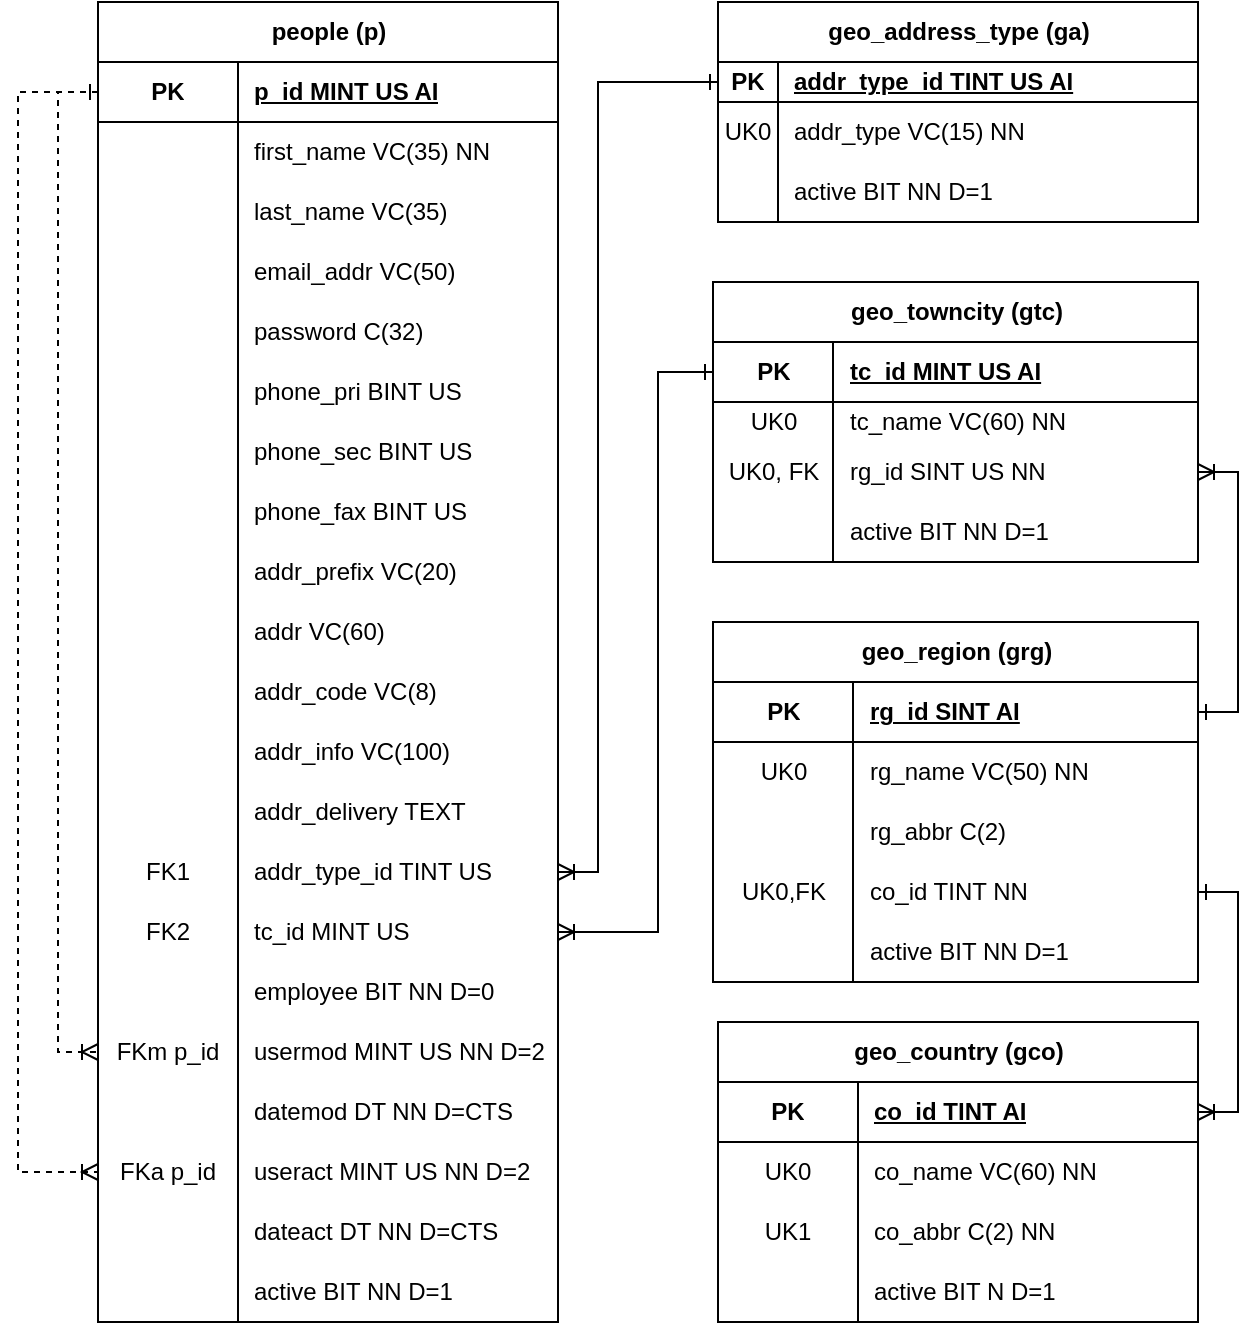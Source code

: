 <mxfile version="24.7.17">
  <diagram id="R2lEEEUBdFMjLlhIrx00" name="Page-1">
    <mxGraphModel dx="673" dy="864" grid="1" gridSize="10" guides="1" tooltips="1" connect="1" arrows="1" fold="1" page="1" pageScale="1" pageWidth="850" pageHeight="1100" math="0" shadow="0" extFonts="Permanent Marker^https://fonts.googleapis.com/css?family=Permanent+Marker">
      <root>
        <mxCell id="0" />
        <mxCell id="1" parent="0" />
        <mxCell id="ggoq90AfKjUoNDVtn0KE-1" value="people (p)" style="shape=table;startSize=30;container=1;collapsible=1;childLayout=tableLayout;fixedRows=1;rowLines=0;fontStyle=1;align=center;resizeLast=1;html=1;" parent="1" vertex="1">
          <mxGeometry x="170" y="120" width="230" height="660" as="geometry" />
        </mxCell>
        <mxCell id="ggoq90AfKjUoNDVtn0KE-2" value="" style="shape=tableRow;horizontal=0;startSize=0;swimlaneHead=0;swimlaneBody=0;fillColor=none;collapsible=0;dropTarget=0;points=[[0,0.5],[1,0.5]];portConstraint=eastwest;top=0;left=0;right=0;bottom=1;" parent="ggoq90AfKjUoNDVtn0KE-1" vertex="1">
          <mxGeometry y="30" width="230" height="30" as="geometry" />
        </mxCell>
        <mxCell id="ggoq90AfKjUoNDVtn0KE-3" value="PK" style="shape=partialRectangle;connectable=0;fillColor=none;top=0;left=0;bottom=0;right=0;fontStyle=1;overflow=hidden;whiteSpace=wrap;html=1;" parent="ggoq90AfKjUoNDVtn0KE-2" vertex="1">
          <mxGeometry width="70" height="30" as="geometry">
            <mxRectangle width="70" height="30" as="alternateBounds" />
          </mxGeometry>
        </mxCell>
        <mxCell id="ggoq90AfKjUoNDVtn0KE-4" value="p_id MINT US AI" style="shape=partialRectangle;connectable=0;fillColor=none;top=0;left=0;bottom=0;right=0;align=left;spacingLeft=6;fontStyle=5;overflow=hidden;whiteSpace=wrap;html=1;" parent="ggoq90AfKjUoNDVtn0KE-2" vertex="1">
          <mxGeometry x="70" width="160" height="30" as="geometry">
            <mxRectangle width="160" height="30" as="alternateBounds" />
          </mxGeometry>
        </mxCell>
        <mxCell id="ggoq90AfKjUoNDVtn0KE-5" value="" style="shape=tableRow;horizontal=0;startSize=0;swimlaneHead=0;swimlaneBody=0;fillColor=none;collapsible=0;dropTarget=0;points=[[0,0.5],[1,0.5]];portConstraint=eastwest;top=0;left=0;right=0;bottom=0;" parent="ggoq90AfKjUoNDVtn0KE-1" vertex="1">
          <mxGeometry y="60" width="230" height="30" as="geometry" />
        </mxCell>
        <mxCell id="ggoq90AfKjUoNDVtn0KE-6" value="" style="shape=partialRectangle;connectable=0;fillColor=none;top=0;left=0;bottom=0;right=0;editable=1;overflow=hidden;whiteSpace=wrap;html=1;" parent="ggoq90AfKjUoNDVtn0KE-5" vertex="1">
          <mxGeometry width="70" height="30" as="geometry">
            <mxRectangle width="70" height="30" as="alternateBounds" />
          </mxGeometry>
        </mxCell>
        <mxCell id="ggoq90AfKjUoNDVtn0KE-7" value="first_name VC(35) NN" style="shape=partialRectangle;connectable=0;fillColor=none;top=0;left=0;bottom=0;right=0;align=left;spacingLeft=6;overflow=hidden;whiteSpace=wrap;html=1;" parent="ggoq90AfKjUoNDVtn0KE-5" vertex="1">
          <mxGeometry x="70" width="160" height="30" as="geometry">
            <mxRectangle width="160" height="30" as="alternateBounds" />
          </mxGeometry>
        </mxCell>
        <mxCell id="ggoq90AfKjUoNDVtn0KE-8" value="" style="shape=tableRow;horizontal=0;startSize=0;swimlaneHead=0;swimlaneBody=0;fillColor=none;collapsible=0;dropTarget=0;points=[[0,0.5],[1,0.5]];portConstraint=eastwest;top=0;left=0;right=0;bottom=0;" parent="ggoq90AfKjUoNDVtn0KE-1" vertex="1">
          <mxGeometry y="90" width="230" height="30" as="geometry" />
        </mxCell>
        <mxCell id="ggoq90AfKjUoNDVtn0KE-9" value="" style="shape=partialRectangle;connectable=0;fillColor=none;top=0;left=0;bottom=0;right=0;editable=1;overflow=hidden;whiteSpace=wrap;html=1;" parent="ggoq90AfKjUoNDVtn0KE-8" vertex="1">
          <mxGeometry width="70" height="30" as="geometry">
            <mxRectangle width="70" height="30" as="alternateBounds" />
          </mxGeometry>
        </mxCell>
        <mxCell id="ggoq90AfKjUoNDVtn0KE-10" value="last_name VC(35)" style="shape=partialRectangle;connectable=0;fillColor=none;top=0;left=0;bottom=0;right=0;align=left;spacingLeft=6;overflow=hidden;whiteSpace=wrap;html=1;" parent="ggoq90AfKjUoNDVtn0KE-8" vertex="1">
          <mxGeometry x="70" width="160" height="30" as="geometry">
            <mxRectangle width="160" height="30" as="alternateBounds" />
          </mxGeometry>
        </mxCell>
        <mxCell id="ggoq90AfKjUoNDVtn0KE-14" value="" style="shape=tableRow;horizontal=0;startSize=0;swimlaneHead=0;swimlaneBody=0;fillColor=none;collapsible=0;dropTarget=0;points=[[0,0.5],[1,0.5]];portConstraint=eastwest;top=0;left=0;right=0;bottom=0;" parent="ggoq90AfKjUoNDVtn0KE-1" vertex="1">
          <mxGeometry y="120" width="230" height="30" as="geometry" />
        </mxCell>
        <mxCell id="ggoq90AfKjUoNDVtn0KE-15" value="" style="shape=partialRectangle;connectable=0;fillColor=none;top=0;left=0;bottom=0;right=0;editable=1;overflow=hidden;whiteSpace=wrap;html=1;" parent="ggoq90AfKjUoNDVtn0KE-14" vertex="1">
          <mxGeometry width="70" height="30" as="geometry">
            <mxRectangle width="70" height="30" as="alternateBounds" />
          </mxGeometry>
        </mxCell>
        <mxCell id="ggoq90AfKjUoNDVtn0KE-16" value="email_addr VC(50)" style="shape=partialRectangle;connectable=0;fillColor=none;top=0;left=0;bottom=0;right=0;align=left;spacingLeft=6;overflow=hidden;whiteSpace=wrap;html=1;" parent="ggoq90AfKjUoNDVtn0KE-14" vertex="1">
          <mxGeometry x="70" width="160" height="30" as="geometry">
            <mxRectangle width="160" height="30" as="alternateBounds" />
          </mxGeometry>
        </mxCell>
        <mxCell id="ggoq90AfKjUoNDVtn0KE-17" value="" style="shape=tableRow;horizontal=0;startSize=0;swimlaneHead=0;swimlaneBody=0;fillColor=none;collapsible=0;dropTarget=0;points=[[0,0.5],[1,0.5]];portConstraint=eastwest;top=0;left=0;right=0;bottom=0;" parent="ggoq90AfKjUoNDVtn0KE-1" vertex="1">
          <mxGeometry y="150" width="230" height="30" as="geometry" />
        </mxCell>
        <mxCell id="ggoq90AfKjUoNDVtn0KE-18" value="" style="shape=partialRectangle;connectable=0;fillColor=none;top=0;left=0;bottom=0;right=0;editable=1;overflow=hidden;whiteSpace=wrap;html=1;" parent="ggoq90AfKjUoNDVtn0KE-17" vertex="1">
          <mxGeometry width="70" height="30" as="geometry">
            <mxRectangle width="70" height="30" as="alternateBounds" />
          </mxGeometry>
        </mxCell>
        <mxCell id="ggoq90AfKjUoNDVtn0KE-19" value="password C(32)" style="shape=partialRectangle;connectable=0;fillColor=none;top=0;left=0;bottom=0;right=0;align=left;spacingLeft=6;overflow=hidden;whiteSpace=wrap;html=1;" parent="ggoq90AfKjUoNDVtn0KE-17" vertex="1">
          <mxGeometry x="70" width="160" height="30" as="geometry">
            <mxRectangle width="160" height="30" as="alternateBounds" />
          </mxGeometry>
        </mxCell>
        <mxCell id="ggoq90AfKjUoNDVtn0KE-20" value="" style="shape=tableRow;horizontal=0;startSize=0;swimlaneHead=0;swimlaneBody=0;fillColor=none;collapsible=0;dropTarget=0;points=[[0,0.5],[1,0.5]];portConstraint=eastwest;top=0;left=0;right=0;bottom=0;" parent="ggoq90AfKjUoNDVtn0KE-1" vertex="1">
          <mxGeometry y="180" width="230" height="30" as="geometry" />
        </mxCell>
        <mxCell id="ggoq90AfKjUoNDVtn0KE-21" value="" style="shape=partialRectangle;connectable=0;fillColor=none;top=0;left=0;bottom=0;right=0;editable=1;overflow=hidden;whiteSpace=wrap;html=1;" parent="ggoq90AfKjUoNDVtn0KE-20" vertex="1">
          <mxGeometry width="70" height="30" as="geometry">
            <mxRectangle width="70" height="30" as="alternateBounds" />
          </mxGeometry>
        </mxCell>
        <mxCell id="ggoq90AfKjUoNDVtn0KE-22" value="phone_pri BINT US" style="shape=partialRectangle;connectable=0;fillColor=none;top=0;left=0;bottom=0;right=0;align=left;spacingLeft=6;overflow=hidden;whiteSpace=wrap;html=1;" parent="ggoq90AfKjUoNDVtn0KE-20" vertex="1">
          <mxGeometry x="70" width="160" height="30" as="geometry">
            <mxRectangle width="160" height="30" as="alternateBounds" />
          </mxGeometry>
        </mxCell>
        <mxCell id="ggoq90AfKjUoNDVtn0KE-23" value="" style="shape=tableRow;horizontal=0;startSize=0;swimlaneHead=0;swimlaneBody=0;fillColor=none;collapsible=0;dropTarget=0;points=[[0,0.5],[1,0.5]];portConstraint=eastwest;top=0;left=0;right=0;bottom=0;" parent="ggoq90AfKjUoNDVtn0KE-1" vertex="1">
          <mxGeometry y="210" width="230" height="30" as="geometry" />
        </mxCell>
        <mxCell id="ggoq90AfKjUoNDVtn0KE-24" value="" style="shape=partialRectangle;connectable=0;fillColor=none;top=0;left=0;bottom=0;right=0;editable=1;overflow=hidden;whiteSpace=wrap;html=1;" parent="ggoq90AfKjUoNDVtn0KE-23" vertex="1">
          <mxGeometry width="70" height="30" as="geometry">
            <mxRectangle width="70" height="30" as="alternateBounds" />
          </mxGeometry>
        </mxCell>
        <mxCell id="ggoq90AfKjUoNDVtn0KE-25" value="phone_sec BINT US" style="shape=partialRectangle;connectable=0;fillColor=none;top=0;left=0;bottom=0;right=0;align=left;spacingLeft=6;overflow=hidden;whiteSpace=wrap;html=1;" parent="ggoq90AfKjUoNDVtn0KE-23" vertex="1">
          <mxGeometry x="70" width="160" height="30" as="geometry">
            <mxRectangle width="160" height="30" as="alternateBounds" />
          </mxGeometry>
        </mxCell>
        <mxCell id="ggoq90AfKjUoNDVtn0KE-26" value="" style="shape=tableRow;horizontal=0;startSize=0;swimlaneHead=0;swimlaneBody=0;fillColor=none;collapsible=0;dropTarget=0;points=[[0,0.5],[1,0.5]];portConstraint=eastwest;top=0;left=0;right=0;bottom=0;" parent="ggoq90AfKjUoNDVtn0KE-1" vertex="1">
          <mxGeometry y="240" width="230" height="30" as="geometry" />
        </mxCell>
        <mxCell id="ggoq90AfKjUoNDVtn0KE-27" value="" style="shape=partialRectangle;connectable=0;fillColor=none;top=0;left=0;bottom=0;right=0;editable=1;overflow=hidden;whiteSpace=wrap;html=1;" parent="ggoq90AfKjUoNDVtn0KE-26" vertex="1">
          <mxGeometry width="70" height="30" as="geometry">
            <mxRectangle width="70" height="30" as="alternateBounds" />
          </mxGeometry>
        </mxCell>
        <mxCell id="ggoq90AfKjUoNDVtn0KE-28" value="phone_fax BINT US" style="shape=partialRectangle;connectable=0;fillColor=none;top=0;left=0;bottom=0;right=0;align=left;spacingLeft=6;overflow=hidden;whiteSpace=wrap;html=1;" parent="ggoq90AfKjUoNDVtn0KE-26" vertex="1">
          <mxGeometry x="70" width="160" height="30" as="geometry">
            <mxRectangle width="160" height="30" as="alternateBounds" />
          </mxGeometry>
        </mxCell>
        <mxCell id="ggoq90AfKjUoNDVtn0KE-29" value="" style="shape=tableRow;horizontal=0;startSize=0;swimlaneHead=0;swimlaneBody=0;fillColor=none;collapsible=0;dropTarget=0;points=[[0,0.5],[1,0.5]];portConstraint=eastwest;top=0;left=0;right=0;bottom=0;" parent="ggoq90AfKjUoNDVtn0KE-1" vertex="1">
          <mxGeometry y="270" width="230" height="30" as="geometry" />
        </mxCell>
        <mxCell id="ggoq90AfKjUoNDVtn0KE-30" value="" style="shape=partialRectangle;connectable=0;fillColor=none;top=0;left=0;bottom=0;right=0;editable=1;overflow=hidden;whiteSpace=wrap;html=1;" parent="ggoq90AfKjUoNDVtn0KE-29" vertex="1">
          <mxGeometry width="70" height="30" as="geometry">
            <mxRectangle width="70" height="30" as="alternateBounds" />
          </mxGeometry>
        </mxCell>
        <mxCell id="ggoq90AfKjUoNDVtn0KE-31" value="addr_prefix VC(20)" style="shape=partialRectangle;connectable=0;fillColor=none;top=0;left=0;bottom=0;right=0;align=left;spacingLeft=6;overflow=hidden;whiteSpace=wrap;html=1;" parent="ggoq90AfKjUoNDVtn0KE-29" vertex="1">
          <mxGeometry x="70" width="160" height="30" as="geometry">
            <mxRectangle width="160" height="30" as="alternateBounds" />
          </mxGeometry>
        </mxCell>
        <mxCell id="ggoq90AfKjUoNDVtn0KE-32" value="" style="shape=tableRow;horizontal=0;startSize=0;swimlaneHead=0;swimlaneBody=0;fillColor=none;collapsible=0;dropTarget=0;points=[[0,0.5],[1,0.5]];portConstraint=eastwest;top=0;left=0;right=0;bottom=0;" parent="ggoq90AfKjUoNDVtn0KE-1" vertex="1">
          <mxGeometry y="300" width="230" height="30" as="geometry" />
        </mxCell>
        <mxCell id="ggoq90AfKjUoNDVtn0KE-33" value="" style="shape=partialRectangle;connectable=0;fillColor=none;top=0;left=0;bottom=0;right=0;editable=1;overflow=hidden;whiteSpace=wrap;html=1;" parent="ggoq90AfKjUoNDVtn0KE-32" vertex="1">
          <mxGeometry width="70" height="30" as="geometry">
            <mxRectangle width="70" height="30" as="alternateBounds" />
          </mxGeometry>
        </mxCell>
        <mxCell id="ggoq90AfKjUoNDVtn0KE-34" value="addr VC(60)" style="shape=partialRectangle;connectable=0;fillColor=none;top=0;left=0;bottom=0;right=0;align=left;spacingLeft=6;overflow=hidden;whiteSpace=wrap;html=1;" parent="ggoq90AfKjUoNDVtn0KE-32" vertex="1">
          <mxGeometry x="70" width="160" height="30" as="geometry">
            <mxRectangle width="160" height="30" as="alternateBounds" />
          </mxGeometry>
        </mxCell>
        <mxCell id="ggoq90AfKjUoNDVtn0KE-35" value="" style="shape=tableRow;horizontal=0;startSize=0;swimlaneHead=0;swimlaneBody=0;fillColor=none;collapsible=0;dropTarget=0;points=[[0,0.5],[1,0.5]];portConstraint=eastwest;top=0;left=0;right=0;bottom=0;" parent="ggoq90AfKjUoNDVtn0KE-1" vertex="1">
          <mxGeometry y="330" width="230" height="30" as="geometry" />
        </mxCell>
        <mxCell id="ggoq90AfKjUoNDVtn0KE-36" value="" style="shape=partialRectangle;connectable=0;fillColor=none;top=0;left=0;bottom=0;right=0;editable=1;overflow=hidden;whiteSpace=wrap;html=1;" parent="ggoq90AfKjUoNDVtn0KE-35" vertex="1">
          <mxGeometry width="70" height="30" as="geometry">
            <mxRectangle width="70" height="30" as="alternateBounds" />
          </mxGeometry>
        </mxCell>
        <mxCell id="ggoq90AfKjUoNDVtn0KE-37" value="addr_code VC(8)" style="shape=partialRectangle;connectable=0;fillColor=none;top=0;left=0;bottom=0;right=0;align=left;spacingLeft=6;overflow=hidden;whiteSpace=wrap;html=1;" parent="ggoq90AfKjUoNDVtn0KE-35" vertex="1">
          <mxGeometry x="70" width="160" height="30" as="geometry">
            <mxRectangle width="160" height="30" as="alternateBounds" />
          </mxGeometry>
        </mxCell>
        <mxCell id="ggoq90AfKjUoNDVtn0KE-38" value="" style="shape=tableRow;horizontal=0;startSize=0;swimlaneHead=0;swimlaneBody=0;fillColor=none;collapsible=0;dropTarget=0;points=[[0,0.5],[1,0.5]];portConstraint=eastwest;top=0;left=0;right=0;bottom=0;" parent="ggoq90AfKjUoNDVtn0KE-1" vertex="1">
          <mxGeometry y="360" width="230" height="30" as="geometry" />
        </mxCell>
        <mxCell id="ggoq90AfKjUoNDVtn0KE-39" value="" style="shape=partialRectangle;connectable=0;fillColor=none;top=0;left=0;bottom=0;right=0;editable=1;overflow=hidden;whiteSpace=wrap;html=1;" parent="ggoq90AfKjUoNDVtn0KE-38" vertex="1">
          <mxGeometry width="70" height="30" as="geometry">
            <mxRectangle width="70" height="30" as="alternateBounds" />
          </mxGeometry>
        </mxCell>
        <mxCell id="ggoq90AfKjUoNDVtn0KE-40" value="addr_info VC(100)" style="shape=partialRectangle;connectable=0;fillColor=none;top=0;left=0;bottom=0;right=0;align=left;spacingLeft=6;overflow=hidden;whiteSpace=wrap;html=1;" parent="ggoq90AfKjUoNDVtn0KE-38" vertex="1">
          <mxGeometry x="70" width="160" height="30" as="geometry">
            <mxRectangle width="160" height="30" as="alternateBounds" />
          </mxGeometry>
        </mxCell>
        <mxCell id="ggoq90AfKjUoNDVtn0KE-41" value="" style="shape=tableRow;horizontal=0;startSize=0;swimlaneHead=0;swimlaneBody=0;fillColor=none;collapsible=0;dropTarget=0;points=[[0,0.5],[1,0.5]];portConstraint=eastwest;top=0;left=0;right=0;bottom=0;" parent="ggoq90AfKjUoNDVtn0KE-1" vertex="1">
          <mxGeometry y="390" width="230" height="30" as="geometry" />
        </mxCell>
        <mxCell id="ggoq90AfKjUoNDVtn0KE-42" value="" style="shape=partialRectangle;connectable=0;fillColor=none;top=0;left=0;bottom=0;right=0;editable=1;overflow=hidden;whiteSpace=wrap;html=1;" parent="ggoq90AfKjUoNDVtn0KE-41" vertex="1">
          <mxGeometry width="70" height="30" as="geometry">
            <mxRectangle width="70" height="30" as="alternateBounds" />
          </mxGeometry>
        </mxCell>
        <mxCell id="ggoq90AfKjUoNDVtn0KE-43" value="addr_delivery TEXT" style="shape=partialRectangle;connectable=0;fillColor=none;top=0;left=0;bottom=0;right=0;align=left;spacingLeft=6;overflow=hidden;whiteSpace=wrap;html=1;" parent="ggoq90AfKjUoNDVtn0KE-41" vertex="1">
          <mxGeometry x="70" width="160" height="30" as="geometry">
            <mxRectangle width="160" height="30" as="alternateBounds" />
          </mxGeometry>
        </mxCell>
        <mxCell id="ggoq90AfKjUoNDVtn0KE-44" value="" style="shape=tableRow;horizontal=0;startSize=0;swimlaneHead=0;swimlaneBody=0;fillColor=none;collapsible=0;dropTarget=0;points=[[0,0.5],[1,0.5]];portConstraint=eastwest;top=0;left=0;right=0;bottom=0;" parent="ggoq90AfKjUoNDVtn0KE-1" vertex="1">
          <mxGeometry y="420" width="230" height="30" as="geometry" />
        </mxCell>
        <mxCell id="ggoq90AfKjUoNDVtn0KE-45" value="FK1" style="shape=partialRectangle;connectable=0;fillColor=none;top=0;left=0;bottom=0;right=0;editable=1;overflow=hidden;whiteSpace=wrap;html=1;" parent="ggoq90AfKjUoNDVtn0KE-44" vertex="1">
          <mxGeometry width="70" height="30" as="geometry">
            <mxRectangle width="70" height="30" as="alternateBounds" />
          </mxGeometry>
        </mxCell>
        <mxCell id="ggoq90AfKjUoNDVtn0KE-46" value="addr_type_id TINT US" style="shape=partialRectangle;connectable=0;fillColor=none;top=0;left=0;bottom=0;right=0;align=left;spacingLeft=6;overflow=hidden;whiteSpace=wrap;html=1;" parent="ggoq90AfKjUoNDVtn0KE-44" vertex="1">
          <mxGeometry x="70" width="160" height="30" as="geometry">
            <mxRectangle width="160" height="30" as="alternateBounds" />
          </mxGeometry>
        </mxCell>
        <mxCell id="ggoq90AfKjUoNDVtn0KE-47" value="" style="shape=tableRow;horizontal=0;startSize=0;swimlaneHead=0;swimlaneBody=0;fillColor=none;collapsible=0;dropTarget=0;points=[[0,0.5],[1,0.5]];portConstraint=eastwest;top=0;left=0;right=0;bottom=0;" parent="ggoq90AfKjUoNDVtn0KE-1" vertex="1">
          <mxGeometry y="450" width="230" height="30" as="geometry" />
        </mxCell>
        <mxCell id="ggoq90AfKjUoNDVtn0KE-48" value="FK2" style="shape=partialRectangle;connectable=0;fillColor=none;top=0;left=0;bottom=0;right=0;editable=1;overflow=hidden;whiteSpace=wrap;html=1;" parent="ggoq90AfKjUoNDVtn0KE-47" vertex="1">
          <mxGeometry width="70" height="30" as="geometry">
            <mxRectangle width="70" height="30" as="alternateBounds" />
          </mxGeometry>
        </mxCell>
        <mxCell id="ggoq90AfKjUoNDVtn0KE-49" value="tc_id MINT US" style="shape=partialRectangle;connectable=0;fillColor=none;top=0;left=0;bottom=0;right=0;align=left;spacingLeft=6;overflow=hidden;whiteSpace=wrap;html=1;" parent="ggoq90AfKjUoNDVtn0KE-47" vertex="1">
          <mxGeometry x="70" width="160" height="30" as="geometry">
            <mxRectangle width="160" height="30" as="alternateBounds" />
          </mxGeometry>
        </mxCell>
        <mxCell id="ggoq90AfKjUoNDVtn0KE-232" value="" style="shape=tableRow;horizontal=0;startSize=0;swimlaneHead=0;swimlaneBody=0;fillColor=none;collapsible=0;dropTarget=0;points=[[0,0.5],[1,0.5]];portConstraint=eastwest;top=0;left=0;right=0;bottom=0;" parent="ggoq90AfKjUoNDVtn0KE-1" vertex="1">
          <mxGeometry y="480" width="230" height="30" as="geometry" />
        </mxCell>
        <mxCell id="ggoq90AfKjUoNDVtn0KE-233" value="" style="shape=partialRectangle;connectable=0;fillColor=none;top=0;left=0;bottom=0;right=0;editable=1;overflow=hidden;whiteSpace=wrap;html=1;" parent="ggoq90AfKjUoNDVtn0KE-232" vertex="1">
          <mxGeometry width="70" height="30" as="geometry">
            <mxRectangle width="70" height="30" as="alternateBounds" />
          </mxGeometry>
        </mxCell>
        <mxCell id="ggoq90AfKjUoNDVtn0KE-234" value="employee BIT NN D=0" style="shape=partialRectangle;connectable=0;fillColor=none;top=0;left=0;bottom=0;right=0;align=left;spacingLeft=6;overflow=hidden;whiteSpace=wrap;html=1;" parent="ggoq90AfKjUoNDVtn0KE-232" vertex="1">
          <mxGeometry x="70" width="160" height="30" as="geometry">
            <mxRectangle width="160" height="30" as="alternateBounds" />
          </mxGeometry>
        </mxCell>
        <mxCell id="ggoq90AfKjUoNDVtn0KE-56" value="" style="shape=tableRow;horizontal=0;startSize=0;swimlaneHead=0;swimlaneBody=0;fillColor=none;collapsible=0;dropTarget=0;points=[[0,0.5],[1,0.5]];portConstraint=eastwest;top=0;left=0;right=0;bottom=0;" parent="ggoq90AfKjUoNDVtn0KE-1" vertex="1">
          <mxGeometry y="510" width="230" height="30" as="geometry" />
        </mxCell>
        <mxCell id="ggoq90AfKjUoNDVtn0KE-57" value="FKm p_id" style="shape=partialRectangle;connectable=0;fillColor=none;top=0;left=0;bottom=0;right=0;editable=1;overflow=hidden;whiteSpace=wrap;html=1;" parent="ggoq90AfKjUoNDVtn0KE-56" vertex="1">
          <mxGeometry width="70" height="30" as="geometry">
            <mxRectangle width="70" height="30" as="alternateBounds" />
          </mxGeometry>
        </mxCell>
        <mxCell id="ggoq90AfKjUoNDVtn0KE-58" value="usermod MINT US NN D=2" style="shape=partialRectangle;connectable=0;fillColor=none;top=0;left=0;bottom=0;right=0;align=left;spacingLeft=6;overflow=hidden;whiteSpace=wrap;html=1;" parent="ggoq90AfKjUoNDVtn0KE-56" vertex="1">
          <mxGeometry x="70" width="160" height="30" as="geometry">
            <mxRectangle width="160" height="30" as="alternateBounds" />
          </mxGeometry>
        </mxCell>
        <mxCell id="ggoq90AfKjUoNDVtn0KE-59" value="" style="shape=tableRow;horizontal=0;startSize=0;swimlaneHead=0;swimlaneBody=0;fillColor=none;collapsible=0;dropTarget=0;points=[[0,0.5],[1,0.5]];portConstraint=eastwest;top=0;left=0;right=0;bottom=0;" parent="ggoq90AfKjUoNDVtn0KE-1" vertex="1">
          <mxGeometry y="540" width="230" height="30" as="geometry" />
        </mxCell>
        <mxCell id="ggoq90AfKjUoNDVtn0KE-60" value="" style="shape=partialRectangle;connectable=0;fillColor=none;top=0;left=0;bottom=0;right=0;editable=1;overflow=hidden;whiteSpace=wrap;html=1;" parent="ggoq90AfKjUoNDVtn0KE-59" vertex="1">
          <mxGeometry width="70" height="30" as="geometry">
            <mxRectangle width="70" height="30" as="alternateBounds" />
          </mxGeometry>
        </mxCell>
        <mxCell id="ggoq90AfKjUoNDVtn0KE-61" value="datemod DT NN D=CTS" style="shape=partialRectangle;connectable=0;fillColor=none;top=0;left=0;bottom=0;right=0;align=left;spacingLeft=6;overflow=hidden;whiteSpace=wrap;html=1;" parent="ggoq90AfKjUoNDVtn0KE-59" vertex="1">
          <mxGeometry x="70" width="160" height="30" as="geometry">
            <mxRectangle width="160" height="30" as="alternateBounds" />
          </mxGeometry>
        </mxCell>
        <mxCell id="ggoq90AfKjUoNDVtn0KE-62" value="" style="shape=tableRow;horizontal=0;startSize=0;swimlaneHead=0;swimlaneBody=0;fillColor=none;collapsible=0;dropTarget=0;points=[[0,0.5],[1,0.5]];portConstraint=eastwest;top=0;left=0;right=0;bottom=0;" parent="ggoq90AfKjUoNDVtn0KE-1" vertex="1">
          <mxGeometry y="570" width="230" height="30" as="geometry" />
        </mxCell>
        <mxCell id="ggoq90AfKjUoNDVtn0KE-63" value="FKa p_id" style="shape=partialRectangle;connectable=0;fillColor=none;top=0;left=0;bottom=0;right=0;editable=1;overflow=hidden;whiteSpace=wrap;html=1;" parent="ggoq90AfKjUoNDVtn0KE-62" vertex="1">
          <mxGeometry width="70" height="30" as="geometry">
            <mxRectangle width="70" height="30" as="alternateBounds" />
          </mxGeometry>
        </mxCell>
        <mxCell id="ggoq90AfKjUoNDVtn0KE-64" value="useract MINT US NN D=2" style="shape=partialRectangle;connectable=0;fillColor=none;top=0;left=0;bottom=0;right=0;align=left;spacingLeft=6;overflow=hidden;whiteSpace=wrap;html=1;" parent="ggoq90AfKjUoNDVtn0KE-62" vertex="1">
          <mxGeometry x="70" width="160" height="30" as="geometry">
            <mxRectangle width="160" height="30" as="alternateBounds" />
          </mxGeometry>
        </mxCell>
        <mxCell id="ggoq90AfKjUoNDVtn0KE-65" value="" style="shape=tableRow;horizontal=0;startSize=0;swimlaneHead=0;swimlaneBody=0;fillColor=none;collapsible=0;dropTarget=0;points=[[0,0.5],[1,0.5]];portConstraint=eastwest;top=0;left=0;right=0;bottom=0;" parent="ggoq90AfKjUoNDVtn0KE-1" vertex="1">
          <mxGeometry y="600" width="230" height="30" as="geometry" />
        </mxCell>
        <mxCell id="ggoq90AfKjUoNDVtn0KE-66" value="" style="shape=partialRectangle;connectable=0;fillColor=none;top=0;left=0;bottom=0;right=0;editable=1;overflow=hidden;whiteSpace=wrap;html=1;" parent="ggoq90AfKjUoNDVtn0KE-65" vertex="1">
          <mxGeometry width="70" height="30" as="geometry">
            <mxRectangle width="70" height="30" as="alternateBounds" />
          </mxGeometry>
        </mxCell>
        <mxCell id="ggoq90AfKjUoNDVtn0KE-67" value="dateact DT NN D=CTS" style="shape=partialRectangle;connectable=0;fillColor=none;top=0;left=0;bottom=0;right=0;align=left;spacingLeft=6;overflow=hidden;whiteSpace=wrap;html=1;" parent="ggoq90AfKjUoNDVtn0KE-65" vertex="1">
          <mxGeometry x="70" width="160" height="30" as="geometry">
            <mxRectangle width="160" height="30" as="alternateBounds" />
          </mxGeometry>
        </mxCell>
        <mxCell id="ggoq90AfKjUoNDVtn0KE-68" value="" style="shape=tableRow;horizontal=0;startSize=0;swimlaneHead=0;swimlaneBody=0;fillColor=none;collapsible=0;dropTarget=0;points=[[0,0.5],[1,0.5]];portConstraint=eastwest;top=0;left=0;right=0;bottom=0;" parent="ggoq90AfKjUoNDVtn0KE-1" vertex="1">
          <mxGeometry y="630" width="230" height="30" as="geometry" />
        </mxCell>
        <mxCell id="ggoq90AfKjUoNDVtn0KE-69" value="" style="shape=partialRectangle;connectable=0;fillColor=none;top=0;left=0;bottom=0;right=0;editable=1;overflow=hidden;whiteSpace=wrap;html=1;" parent="ggoq90AfKjUoNDVtn0KE-68" vertex="1">
          <mxGeometry width="70" height="30" as="geometry">
            <mxRectangle width="70" height="30" as="alternateBounds" />
          </mxGeometry>
        </mxCell>
        <mxCell id="ggoq90AfKjUoNDVtn0KE-70" value="active BIT NN D=1" style="shape=partialRectangle;connectable=0;fillColor=none;top=0;left=0;bottom=0;right=0;align=left;spacingLeft=6;overflow=hidden;whiteSpace=wrap;html=1;" parent="ggoq90AfKjUoNDVtn0KE-68" vertex="1">
          <mxGeometry x="70" width="160" height="30" as="geometry">
            <mxRectangle width="160" height="30" as="alternateBounds" />
          </mxGeometry>
        </mxCell>
        <mxCell id="ggoq90AfKjUoNDVtn0KE-85" value="" style="edgeStyle=elbowEdgeStyle;fontSize=12;html=1;endArrow=ERoneToMany;rounded=0;dashed=1;startArrow=ERone;startFill=0;" parent="ggoq90AfKjUoNDVtn0KE-1" source="ggoq90AfKjUoNDVtn0KE-2" target="ggoq90AfKjUoNDVtn0KE-62" edge="1">
          <mxGeometry width="100" height="100" relative="1" as="geometry">
            <mxPoint x="-100" y="90" as="sourcePoint" />
            <mxPoint x="-100" y="480" as="targetPoint" />
            <Array as="points">
              <mxPoint x="-40" y="330" />
            </Array>
          </mxGeometry>
        </mxCell>
        <mxCell id="ggoq90AfKjUoNDVtn0KE-86" value="" style="edgeStyle=elbowEdgeStyle;fontSize=12;html=1;endArrow=ERoneToMany;rounded=0;dashed=1;startArrow=ERone;startFill=0;" parent="ggoq90AfKjUoNDVtn0KE-1" source="ggoq90AfKjUoNDVtn0KE-2" target="ggoq90AfKjUoNDVtn0KE-56" edge="1">
          <mxGeometry width="100" height="100" relative="1" as="geometry">
            <mxPoint x="190" y="440" as="sourcePoint" />
            <mxPoint x="-130" y="350" as="targetPoint" />
            <Array as="points">
              <mxPoint x="-20" y="300" />
            </Array>
          </mxGeometry>
        </mxCell>
        <mxCell id="ggoq90AfKjUoNDVtn0KE-71" value="geo_address_type (ga)" style="shape=table;startSize=30;container=1;collapsible=1;childLayout=tableLayout;fixedRows=1;rowLines=0;fontStyle=1;align=center;resizeLast=1;html=1;" parent="1" vertex="1">
          <mxGeometry x="480" y="120" width="240" height="110" as="geometry" />
        </mxCell>
        <mxCell id="ggoq90AfKjUoNDVtn0KE-72" value="" style="shape=tableRow;horizontal=0;startSize=0;swimlaneHead=0;swimlaneBody=0;fillColor=none;collapsible=0;dropTarget=0;points=[[0,0.5],[1,0.5]];portConstraint=eastwest;top=0;left=0;right=0;bottom=1;" parent="ggoq90AfKjUoNDVtn0KE-71" vertex="1">
          <mxGeometry y="30" width="240" height="20" as="geometry" />
        </mxCell>
        <mxCell id="ggoq90AfKjUoNDVtn0KE-73" value="PK" style="shape=partialRectangle;connectable=0;fillColor=none;top=0;left=0;bottom=0;right=0;fontStyle=1;overflow=hidden;whiteSpace=wrap;html=1;" parent="ggoq90AfKjUoNDVtn0KE-72" vertex="1">
          <mxGeometry width="30" height="20" as="geometry">
            <mxRectangle width="30" height="20" as="alternateBounds" />
          </mxGeometry>
        </mxCell>
        <mxCell id="ggoq90AfKjUoNDVtn0KE-74" value="addr_type_id TINT US AI" style="shape=partialRectangle;connectable=0;fillColor=none;top=0;left=0;bottom=0;right=0;align=left;spacingLeft=6;fontStyle=5;overflow=hidden;whiteSpace=wrap;html=1;" parent="ggoq90AfKjUoNDVtn0KE-72" vertex="1">
          <mxGeometry x="30" width="210" height="20" as="geometry">
            <mxRectangle width="210" height="20" as="alternateBounds" />
          </mxGeometry>
        </mxCell>
        <mxCell id="ggoq90AfKjUoNDVtn0KE-75" value="" style="shape=tableRow;horizontal=0;startSize=0;swimlaneHead=0;swimlaneBody=0;fillColor=none;collapsible=0;dropTarget=0;points=[[0,0.5],[1,0.5]];portConstraint=eastwest;top=0;left=0;right=0;bottom=0;" parent="ggoq90AfKjUoNDVtn0KE-71" vertex="1">
          <mxGeometry y="50" width="240" height="30" as="geometry" />
        </mxCell>
        <mxCell id="ggoq90AfKjUoNDVtn0KE-76" value="UK0" style="shape=partialRectangle;connectable=0;fillColor=none;top=0;left=0;bottom=0;right=0;editable=1;overflow=hidden;whiteSpace=wrap;html=1;" parent="ggoq90AfKjUoNDVtn0KE-75" vertex="1">
          <mxGeometry width="30" height="30" as="geometry">
            <mxRectangle width="30" height="30" as="alternateBounds" />
          </mxGeometry>
        </mxCell>
        <mxCell id="ggoq90AfKjUoNDVtn0KE-77" value="addr_type VC(15) NN" style="shape=partialRectangle;connectable=0;fillColor=none;top=0;left=0;bottom=0;right=0;align=left;spacingLeft=6;overflow=hidden;whiteSpace=wrap;html=1;" parent="ggoq90AfKjUoNDVtn0KE-75" vertex="1">
          <mxGeometry x="30" width="210" height="30" as="geometry">
            <mxRectangle width="210" height="30" as="alternateBounds" />
          </mxGeometry>
        </mxCell>
        <mxCell id="ggoq90AfKjUoNDVtn0KE-78" value="" style="shape=tableRow;horizontal=0;startSize=0;swimlaneHead=0;swimlaneBody=0;fillColor=none;collapsible=0;dropTarget=0;points=[[0,0.5],[1,0.5]];portConstraint=eastwest;top=0;left=0;right=0;bottom=0;" parent="ggoq90AfKjUoNDVtn0KE-71" vertex="1">
          <mxGeometry y="80" width="240" height="30" as="geometry" />
        </mxCell>
        <mxCell id="ggoq90AfKjUoNDVtn0KE-79" value="" style="shape=partialRectangle;connectable=0;fillColor=none;top=0;left=0;bottom=0;right=0;editable=1;overflow=hidden;whiteSpace=wrap;html=1;" parent="ggoq90AfKjUoNDVtn0KE-78" vertex="1">
          <mxGeometry width="30" height="30" as="geometry">
            <mxRectangle width="30" height="30" as="alternateBounds" />
          </mxGeometry>
        </mxCell>
        <mxCell id="ggoq90AfKjUoNDVtn0KE-80" value="active BIT NN D=1" style="shape=partialRectangle;connectable=0;fillColor=none;top=0;left=0;bottom=0;right=0;align=left;spacingLeft=6;overflow=hidden;whiteSpace=wrap;html=1;" parent="ggoq90AfKjUoNDVtn0KE-78" vertex="1">
          <mxGeometry x="30" width="210" height="30" as="geometry">
            <mxRectangle width="210" height="30" as="alternateBounds" />
          </mxGeometry>
        </mxCell>
        <mxCell id="ggoq90AfKjUoNDVtn0KE-160" value="" style="edgeStyle=orthogonalEdgeStyle;fontSize=12;html=1;endArrow=ERoneToMany;endFill=0;rounded=0;startArrow=ERone;startFill=0;" parent="1" source="ggoq90AfKjUoNDVtn0KE-72" target="ggoq90AfKjUoNDVtn0KE-44" edge="1">
          <mxGeometry width="100" height="100" relative="1" as="geometry">
            <mxPoint x="470" y="170" as="sourcePoint" />
            <mxPoint x="460" y="420" as="targetPoint" />
            <Array as="points">
              <mxPoint x="420" y="160" />
              <mxPoint x="420" y="555" />
            </Array>
          </mxGeometry>
        </mxCell>
        <mxCell id="ggoq90AfKjUoNDVtn0KE-198" value="geo_region (grg)" style="shape=table;startSize=30;container=1;collapsible=1;childLayout=tableLayout;fixedRows=1;rowLines=0;fontStyle=1;align=center;resizeLast=1;html=1;" parent="1" vertex="1">
          <mxGeometry x="477.5" y="430" width="242.5" height="180" as="geometry" />
        </mxCell>
        <mxCell id="ggoq90AfKjUoNDVtn0KE-199" value="" style="shape=tableRow;horizontal=0;startSize=0;swimlaneHead=0;swimlaneBody=0;fillColor=none;collapsible=0;dropTarget=0;points=[[0,0.5],[1,0.5]];portConstraint=eastwest;top=0;left=0;right=0;bottom=1;" parent="ggoq90AfKjUoNDVtn0KE-198" vertex="1">
          <mxGeometry y="30" width="242.5" height="30" as="geometry" />
        </mxCell>
        <mxCell id="ggoq90AfKjUoNDVtn0KE-200" value="PK" style="shape=partialRectangle;connectable=0;fillColor=none;top=0;left=0;bottom=0;right=0;fontStyle=1;overflow=hidden;whiteSpace=wrap;html=1;" parent="ggoq90AfKjUoNDVtn0KE-199" vertex="1">
          <mxGeometry width="70" height="30" as="geometry">
            <mxRectangle width="70" height="30" as="alternateBounds" />
          </mxGeometry>
        </mxCell>
        <mxCell id="ggoq90AfKjUoNDVtn0KE-201" value="rg_id SINT AI" style="shape=partialRectangle;connectable=0;fillColor=none;top=0;left=0;bottom=0;right=0;align=left;spacingLeft=6;fontStyle=5;overflow=hidden;whiteSpace=wrap;html=1;" parent="ggoq90AfKjUoNDVtn0KE-199" vertex="1">
          <mxGeometry x="70" width="172.5" height="30" as="geometry">
            <mxRectangle width="172.5" height="30" as="alternateBounds" />
          </mxGeometry>
        </mxCell>
        <mxCell id="ggoq90AfKjUoNDVtn0KE-202" value="" style="shape=tableRow;horizontal=0;startSize=0;swimlaneHead=0;swimlaneBody=0;fillColor=none;collapsible=0;dropTarget=0;points=[[0,0.5],[1,0.5]];portConstraint=eastwest;top=0;left=0;right=0;bottom=0;" parent="ggoq90AfKjUoNDVtn0KE-198" vertex="1">
          <mxGeometry y="60" width="242.5" height="30" as="geometry" />
        </mxCell>
        <mxCell id="ggoq90AfKjUoNDVtn0KE-203" value="UK0" style="shape=partialRectangle;connectable=0;fillColor=none;top=0;left=0;bottom=0;right=0;editable=1;overflow=hidden;whiteSpace=wrap;html=1;" parent="ggoq90AfKjUoNDVtn0KE-202" vertex="1">
          <mxGeometry width="70" height="30" as="geometry">
            <mxRectangle width="70" height="30" as="alternateBounds" />
          </mxGeometry>
        </mxCell>
        <mxCell id="ggoq90AfKjUoNDVtn0KE-204" value="rg_name VC(50) NN" style="shape=partialRectangle;connectable=0;fillColor=none;top=0;left=0;bottom=0;right=0;align=left;spacingLeft=6;overflow=hidden;whiteSpace=wrap;html=1;" parent="ggoq90AfKjUoNDVtn0KE-202" vertex="1">
          <mxGeometry x="70" width="172.5" height="30" as="geometry">
            <mxRectangle width="172.5" height="30" as="alternateBounds" />
          </mxGeometry>
        </mxCell>
        <mxCell id="ggoq90AfKjUoNDVtn0KE-205" value="" style="shape=tableRow;horizontal=0;startSize=0;swimlaneHead=0;swimlaneBody=0;fillColor=none;collapsible=0;dropTarget=0;points=[[0,0.5],[1,0.5]];portConstraint=eastwest;top=0;left=0;right=0;bottom=0;" parent="ggoq90AfKjUoNDVtn0KE-198" vertex="1">
          <mxGeometry y="90" width="242.5" height="30" as="geometry" />
        </mxCell>
        <mxCell id="ggoq90AfKjUoNDVtn0KE-206" value="" style="shape=partialRectangle;connectable=0;fillColor=none;top=0;left=0;bottom=0;right=0;editable=1;overflow=hidden;whiteSpace=wrap;html=1;" parent="ggoq90AfKjUoNDVtn0KE-205" vertex="1">
          <mxGeometry width="70" height="30" as="geometry">
            <mxRectangle width="70" height="30" as="alternateBounds" />
          </mxGeometry>
        </mxCell>
        <mxCell id="ggoq90AfKjUoNDVtn0KE-207" value="rg_abbr C(2)" style="shape=partialRectangle;connectable=0;fillColor=none;top=0;left=0;bottom=0;right=0;align=left;spacingLeft=6;overflow=hidden;whiteSpace=wrap;html=1;" parent="ggoq90AfKjUoNDVtn0KE-205" vertex="1">
          <mxGeometry x="70" width="172.5" height="30" as="geometry">
            <mxRectangle width="172.5" height="30" as="alternateBounds" />
          </mxGeometry>
        </mxCell>
        <mxCell id="ggoq90AfKjUoNDVtn0KE-208" value="" style="shape=tableRow;horizontal=0;startSize=0;swimlaneHead=0;swimlaneBody=0;fillColor=none;collapsible=0;dropTarget=0;points=[[0,0.5],[1,0.5]];portConstraint=eastwest;top=0;left=0;right=0;bottom=0;" parent="ggoq90AfKjUoNDVtn0KE-198" vertex="1">
          <mxGeometry y="120" width="242.5" height="30" as="geometry" />
        </mxCell>
        <mxCell id="ggoq90AfKjUoNDVtn0KE-209" value="UK0,FK" style="shape=partialRectangle;connectable=0;fillColor=none;top=0;left=0;bottom=0;right=0;editable=1;overflow=hidden;whiteSpace=wrap;html=1;" parent="ggoq90AfKjUoNDVtn0KE-208" vertex="1">
          <mxGeometry width="70" height="30" as="geometry">
            <mxRectangle width="70" height="30" as="alternateBounds" />
          </mxGeometry>
        </mxCell>
        <mxCell id="ggoq90AfKjUoNDVtn0KE-210" value="co_id TINT NN" style="shape=partialRectangle;connectable=0;fillColor=none;top=0;left=0;bottom=0;right=0;align=left;spacingLeft=6;overflow=hidden;whiteSpace=wrap;html=1;" parent="ggoq90AfKjUoNDVtn0KE-208" vertex="1">
          <mxGeometry x="70" width="172.5" height="30" as="geometry">
            <mxRectangle width="172.5" height="30" as="alternateBounds" />
          </mxGeometry>
        </mxCell>
        <mxCell id="ggoq90AfKjUoNDVtn0KE-211" value="" style="shape=tableRow;horizontal=0;startSize=0;swimlaneHead=0;swimlaneBody=0;fillColor=none;collapsible=0;dropTarget=0;points=[[0,0.5],[1,0.5]];portConstraint=eastwest;top=0;left=0;right=0;bottom=0;" parent="ggoq90AfKjUoNDVtn0KE-198" vertex="1">
          <mxGeometry y="150" width="242.5" height="30" as="geometry" />
        </mxCell>
        <mxCell id="ggoq90AfKjUoNDVtn0KE-212" value="" style="shape=partialRectangle;connectable=0;fillColor=none;top=0;left=0;bottom=0;right=0;editable=1;overflow=hidden;whiteSpace=wrap;html=1;" parent="ggoq90AfKjUoNDVtn0KE-211" vertex="1">
          <mxGeometry width="70" height="30" as="geometry">
            <mxRectangle width="70" height="30" as="alternateBounds" />
          </mxGeometry>
        </mxCell>
        <mxCell id="ggoq90AfKjUoNDVtn0KE-213" value="active BIT NN D=1" style="shape=partialRectangle;connectable=0;fillColor=none;top=0;left=0;bottom=0;right=0;align=left;spacingLeft=6;overflow=hidden;whiteSpace=wrap;html=1;" parent="ggoq90AfKjUoNDVtn0KE-211" vertex="1">
          <mxGeometry x="70" width="172.5" height="30" as="geometry">
            <mxRectangle width="172.5" height="30" as="alternateBounds" />
          </mxGeometry>
        </mxCell>
        <mxCell id="ggoq90AfKjUoNDVtn0KE-214" value="geo_country (gco)" style="shape=table;startSize=30;container=1;collapsible=1;childLayout=tableLayout;fixedRows=1;rowLines=0;fontStyle=1;align=center;resizeLast=1;html=1;" parent="1" vertex="1">
          <mxGeometry x="480" y="630" width="240" height="150" as="geometry" />
        </mxCell>
        <mxCell id="ggoq90AfKjUoNDVtn0KE-215" value="" style="shape=tableRow;horizontal=0;startSize=0;swimlaneHead=0;swimlaneBody=0;fillColor=none;collapsible=0;dropTarget=0;points=[[0,0.5],[1,0.5]];portConstraint=eastwest;top=0;left=0;right=0;bottom=1;" parent="ggoq90AfKjUoNDVtn0KE-214" vertex="1">
          <mxGeometry y="30" width="240" height="30" as="geometry" />
        </mxCell>
        <mxCell id="ggoq90AfKjUoNDVtn0KE-216" value="PK" style="shape=partialRectangle;connectable=0;fillColor=none;top=0;left=0;bottom=0;right=0;fontStyle=1;overflow=hidden;whiteSpace=wrap;html=1;" parent="ggoq90AfKjUoNDVtn0KE-215" vertex="1">
          <mxGeometry width="70" height="30" as="geometry">
            <mxRectangle width="70" height="30" as="alternateBounds" />
          </mxGeometry>
        </mxCell>
        <mxCell id="ggoq90AfKjUoNDVtn0KE-217" value="co_id TINT AI" style="shape=partialRectangle;connectable=0;fillColor=none;top=0;left=0;bottom=0;right=0;align=left;spacingLeft=6;fontStyle=5;overflow=hidden;whiteSpace=wrap;html=1;" parent="ggoq90AfKjUoNDVtn0KE-215" vertex="1">
          <mxGeometry x="70" width="170" height="30" as="geometry">
            <mxRectangle width="170" height="30" as="alternateBounds" />
          </mxGeometry>
        </mxCell>
        <mxCell id="ggoq90AfKjUoNDVtn0KE-218" value="" style="shape=tableRow;horizontal=0;startSize=0;swimlaneHead=0;swimlaneBody=0;fillColor=none;collapsible=0;dropTarget=0;points=[[0,0.5],[1,0.5]];portConstraint=eastwest;top=0;left=0;right=0;bottom=0;" parent="ggoq90AfKjUoNDVtn0KE-214" vertex="1">
          <mxGeometry y="60" width="240" height="30" as="geometry" />
        </mxCell>
        <mxCell id="ggoq90AfKjUoNDVtn0KE-219" value="UK0" style="shape=partialRectangle;connectable=0;fillColor=none;top=0;left=0;bottom=0;right=0;editable=1;overflow=hidden;whiteSpace=wrap;html=1;" parent="ggoq90AfKjUoNDVtn0KE-218" vertex="1">
          <mxGeometry width="70" height="30" as="geometry">
            <mxRectangle width="70" height="30" as="alternateBounds" />
          </mxGeometry>
        </mxCell>
        <mxCell id="ggoq90AfKjUoNDVtn0KE-220" value="co_name VC(60) NN" style="shape=partialRectangle;connectable=0;fillColor=none;top=0;left=0;bottom=0;right=0;align=left;spacingLeft=6;overflow=hidden;whiteSpace=wrap;html=1;" parent="ggoq90AfKjUoNDVtn0KE-218" vertex="1">
          <mxGeometry x="70" width="170" height="30" as="geometry">
            <mxRectangle width="170" height="30" as="alternateBounds" />
          </mxGeometry>
        </mxCell>
        <mxCell id="ggoq90AfKjUoNDVtn0KE-221" value="" style="shape=tableRow;horizontal=0;startSize=0;swimlaneHead=0;swimlaneBody=0;fillColor=none;collapsible=0;dropTarget=0;points=[[0,0.5],[1,0.5]];portConstraint=eastwest;top=0;left=0;right=0;bottom=0;" parent="ggoq90AfKjUoNDVtn0KE-214" vertex="1">
          <mxGeometry y="90" width="240" height="30" as="geometry" />
        </mxCell>
        <mxCell id="ggoq90AfKjUoNDVtn0KE-222" value="UK1" style="shape=partialRectangle;connectable=0;fillColor=none;top=0;left=0;bottom=0;right=0;editable=1;overflow=hidden;whiteSpace=wrap;html=1;" parent="ggoq90AfKjUoNDVtn0KE-221" vertex="1">
          <mxGeometry width="70" height="30" as="geometry">
            <mxRectangle width="70" height="30" as="alternateBounds" />
          </mxGeometry>
        </mxCell>
        <mxCell id="ggoq90AfKjUoNDVtn0KE-223" value="co_abbr C(2) NN" style="shape=partialRectangle;connectable=0;fillColor=none;top=0;left=0;bottom=0;right=0;align=left;spacingLeft=6;overflow=hidden;whiteSpace=wrap;html=1;" parent="ggoq90AfKjUoNDVtn0KE-221" vertex="1">
          <mxGeometry x="70" width="170" height="30" as="geometry">
            <mxRectangle width="170" height="30" as="alternateBounds" />
          </mxGeometry>
        </mxCell>
        <mxCell id="ggoq90AfKjUoNDVtn0KE-224" value="" style="shape=tableRow;horizontal=0;startSize=0;swimlaneHead=0;swimlaneBody=0;fillColor=none;collapsible=0;dropTarget=0;points=[[0,0.5],[1,0.5]];portConstraint=eastwest;top=0;left=0;right=0;bottom=0;" parent="ggoq90AfKjUoNDVtn0KE-214" vertex="1">
          <mxGeometry y="120" width="240" height="30" as="geometry" />
        </mxCell>
        <mxCell id="ggoq90AfKjUoNDVtn0KE-225" value="" style="shape=partialRectangle;connectable=0;fillColor=none;top=0;left=0;bottom=0;right=0;editable=1;overflow=hidden;whiteSpace=wrap;html=1;" parent="ggoq90AfKjUoNDVtn0KE-224" vertex="1">
          <mxGeometry width="70" height="30" as="geometry">
            <mxRectangle width="70" height="30" as="alternateBounds" />
          </mxGeometry>
        </mxCell>
        <mxCell id="ggoq90AfKjUoNDVtn0KE-226" value="active BIT N D=1" style="shape=partialRectangle;connectable=0;fillColor=none;top=0;left=0;bottom=0;right=0;align=left;spacingLeft=6;overflow=hidden;whiteSpace=wrap;html=1;" parent="ggoq90AfKjUoNDVtn0KE-224" vertex="1">
          <mxGeometry x="70" width="170" height="30" as="geometry">
            <mxRectangle width="170" height="30" as="alternateBounds" />
          </mxGeometry>
        </mxCell>
        <mxCell id="ggoq90AfKjUoNDVtn0KE-231" value="" style="edgeStyle=elbowEdgeStyle;fontSize=12;html=1;endArrow=ERoneToMany;rounded=0;startArrow=ERone;startFill=0;" parent="1" source="ggoq90AfKjUoNDVtn0KE-208" target="ggoq90AfKjUoNDVtn0KE-215" edge="1">
          <mxGeometry width="100" height="100" relative="1" as="geometry">
            <mxPoint x="540" y="1010" as="sourcePoint" />
            <mxPoint x="540" y="850" as="targetPoint" />
            <Array as="points">
              <mxPoint x="740" y="620" />
            </Array>
          </mxGeometry>
        </mxCell>
        <mxCell id="ggoq90AfKjUoNDVtn0KE-236" value="geo_towncity (gtc)" style="shape=table;startSize=30;container=1;collapsible=1;childLayout=tableLayout;fixedRows=1;rowLines=0;fontStyle=1;align=center;resizeLast=1;html=1;" parent="1" vertex="1">
          <mxGeometry x="477.5" y="260" width="242.5" height="140" as="geometry" />
        </mxCell>
        <mxCell id="ggoq90AfKjUoNDVtn0KE-237" value="" style="shape=tableRow;horizontal=0;startSize=0;swimlaneHead=0;swimlaneBody=0;fillColor=none;collapsible=0;dropTarget=0;points=[[0,0.5],[1,0.5]];portConstraint=eastwest;top=0;left=0;right=0;bottom=1;" parent="ggoq90AfKjUoNDVtn0KE-236" vertex="1">
          <mxGeometry y="30" width="242.5" height="30" as="geometry" />
        </mxCell>
        <mxCell id="ggoq90AfKjUoNDVtn0KE-238" value="PK" style="shape=partialRectangle;connectable=0;fillColor=none;top=0;left=0;bottom=0;right=0;fontStyle=1;overflow=hidden;whiteSpace=wrap;html=1;" parent="ggoq90AfKjUoNDVtn0KE-237" vertex="1">
          <mxGeometry width="60" height="30" as="geometry">
            <mxRectangle width="60" height="30" as="alternateBounds" />
          </mxGeometry>
        </mxCell>
        <mxCell id="ggoq90AfKjUoNDVtn0KE-239" value="tc_id MINT US AI" style="shape=partialRectangle;connectable=0;fillColor=none;top=0;left=0;bottom=0;right=0;align=left;spacingLeft=6;fontStyle=5;overflow=hidden;whiteSpace=wrap;html=1;" parent="ggoq90AfKjUoNDVtn0KE-237" vertex="1">
          <mxGeometry x="60" width="182.5" height="30" as="geometry">
            <mxRectangle width="182.5" height="30" as="alternateBounds" />
          </mxGeometry>
        </mxCell>
        <mxCell id="ggoq90AfKjUoNDVtn0KE-240" value="" style="shape=tableRow;horizontal=0;startSize=0;swimlaneHead=0;swimlaneBody=0;fillColor=none;collapsible=0;dropTarget=0;points=[[0,0.5],[1,0.5]];portConstraint=eastwest;top=0;left=0;right=0;bottom=0;" parent="ggoq90AfKjUoNDVtn0KE-236" vertex="1">
          <mxGeometry y="60" width="242.5" height="20" as="geometry" />
        </mxCell>
        <mxCell id="ggoq90AfKjUoNDVtn0KE-241" value="UK0" style="shape=partialRectangle;connectable=0;fillColor=none;top=0;left=0;bottom=0;right=0;editable=1;overflow=hidden;whiteSpace=wrap;html=1;" parent="ggoq90AfKjUoNDVtn0KE-240" vertex="1">
          <mxGeometry width="60" height="20" as="geometry">
            <mxRectangle width="60" height="20" as="alternateBounds" />
          </mxGeometry>
        </mxCell>
        <mxCell id="ggoq90AfKjUoNDVtn0KE-242" value="tc_name VC(60) NN" style="shape=partialRectangle;connectable=0;fillColor=none;top=0;left=0;bottom=0;right=0;align=left;spacingLeft=6;overflow=hidden;whiteSpace=wrap;html=1;" parent="ggoq90AfKjUoNDVtn0KE-240" vertex="1">
          <mxGeometry x="60" width="182.5" height="20" as="geometry">
            <mxRectangle width="182.5" height="20" as="alternateBounds" />
          </mxGeometry>
        </mxCell>
        <mxCell id="ggoq90AfKjUoNDVtn0KE-243" value="" style="shape=tableRow;horizontal=0;startSize=0;swimlaneHead=0;swimlaneBody=0;fillColor=none;collapsible=0;dropTarget=0;points=[[0,0.5],[1,0.5]];portConstraint=eastwest;top=0;left=0;right=0;bottom=0;" parent="ggoq90AfKjUoNDVtn0KE-236" vertex="1">
          <mxGeometry y="80" width="242.5" height="30" as="geometry" />
        </mxCell>
        <mxCell id="ggoq90AfKjUoNDVtn0KE-244" value="UK0, FK" style="shape=partialRectangle;connectable=0;fillColor=none;top=0;left=0;bottom=0;right=0;editable=1;overflow=hidden;whiteSpace=wrap;html=1;" parent="ggoq90AfKjUoNDVtn0KE-243" vertex="1">
          <mxGeometry width="60" height="30" as="geometry">
            <mxRectangle width="60" height="30" as="alternateBounds" />
          </mxGeometry>
        </mxCell>
        <mxCell id="ggoq90AfKjUoNDVtn0KE-245" value="rg_id SINT US NN" style="shape=partialRectangle;connectable=0;fillColor=none;top=0;left=0;bottom=0;right=0;align=left;spacingLeft=6;overflow=hidden;whiteSpace=wrap;html=1;" parent="ggoq90AfKjUoNDVtn0KE-243" vertex="1">
          <mxGeometry x="60" width="182.5" height="30" as="geometry">
            <mxRectangle width="182.5" height="30" as="alternateBounds" />
          </mxGeometry>
        </mxCell>
        <mxCell id="ggoq90AfKjUoNDVtn0KE-246" value="" style="shape=tableRow;horizontal=0;startSize=0;swimlaneHead=0;swimlaneBody=0;fillColor=none;collapsible=0;dropTarget=0;points=[[0,0.5],[1,0.5]];portConstraint=eastwest;top=0;left=0;right=0;bottom=0;" parent="ggoq90AfKjUoNDVtn0KE-236" vertex="1">
          <mxGeometry y="110" width="242.5" height="30" as="geometry" />
        </mxCell>
        <mxCell id="ggoq90AfKjUoNDVtn0KE-247" value="" style="shape=partialRectangle;connectable=0;fillColor=none;top=0;left=0;bottom=0;right=0;editable=1;overflow=hidden;whiteSpace=wrap;html=1;" parent="ggoq90AfKjUoNDVtn0KE-246" vertex="1">
          <mxGeometry width="60" height="30" as="geometry">
            <mxRectangle width="60" height="30" as="alternateBounds" />
          </mxGeometry>
        </mxCell>
        <mxCell id="ggoq90AfKjUoNDVtn0KE-248" value="active BIT NN D=1" style="shape=partialRectangle;connectable=0;fillColor=none;top=0;left=0;bottom=0;right=0;align=left;spacingLeft=6;overflow=hidden;whiteSpace=wrap;html=1;" parent="ggoq90AfKjUoNDVtn0KE-246" vertex="1">
          <mxGeometry x="60" width="182.5" height="30" as="geometry">
            <mxRectangle width="182.5" height="30" as="alternateBounds" />
          </mxGeometry>
        </mxCell>
        <mxCell id="ggoq90AfKjUoNDVtn0KE-249" value="" style="edgeStyle=elbowEdgeStyle;fontSize=12;html=1;endArrow=ERoneToMany;rounded=0;startArrow=ERone;startFill=0;elbow=vertical;" parent="1" source="ggoq90AfKjUoNDVtn0KE-199" target="ggoq90AfKjUoNDVtn0KE-243" edge="1">
          <mxGeometry width="100" height="100" relative="1" as="geometry">
            <mxPoint x="760" y="560" as="sourcePoint" />
            <mxPoint x="780" y="380" as="targetPoint" />
            <Array as="points">
              <mxPoint x="740" y="420" />
            </Array>
          </mxGeometry>
        </mxCell>
        <mxCell id="ggoq90AfKjUoNDVtn0KE-250" value="" style="edgeStyle=orthogonalEdgeStyle;fontSize=12;html=1;endArrow=ERoneToMany;rounded=0;startArrow=ERone;startFill=0;" parent="1" source="ggoq90AfKjUoNDVtn0KE-237" target="ggoq90AfKjUoNDVtn0KE-47" edge="1">
          <mxGeometry width="100" height="100" relative="1" as="geometry">
            <mxPoint x="490" y="460" as="sourcePoint" />
            <mxPoint x="540" y="480" as="targetPoint" />
            <Array as="points">
              <mxPoint x="450" y="305" />
              <mxPoint x="450" y="585" />
            </Array>
          </mxGeometry>
        </mxCell>
      </root>
    </mxGraphModel>
  </diagram>
</mxfile>
